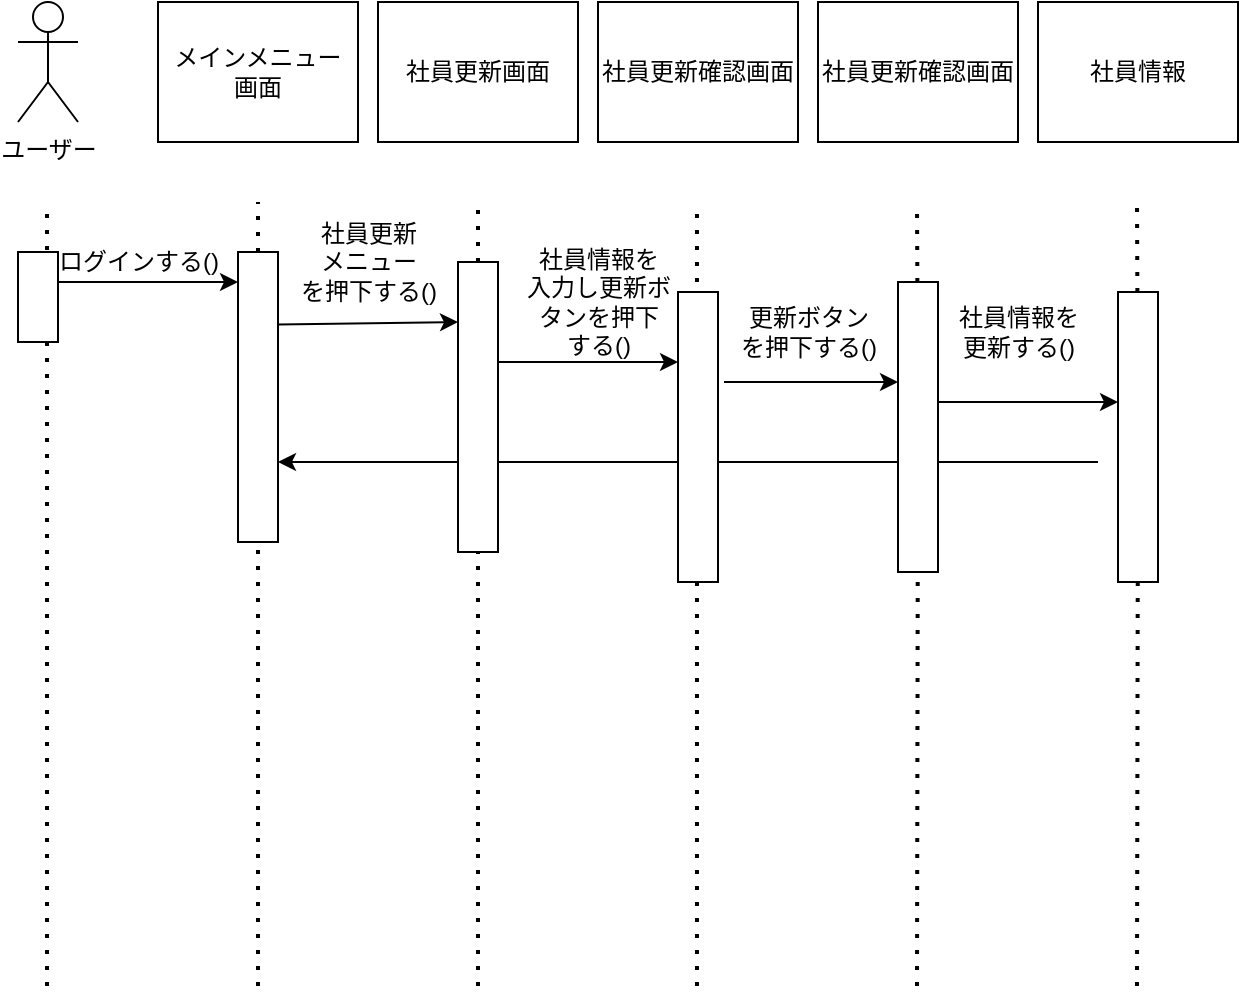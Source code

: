 <mxfile version="20.6.2" type="device"><diagram id="ehsaZ47zQYQ0vSWV9hes" name="第 1 页"><mxGraphModel dx="460" dy="833" grid="1" gridSize="10" guides="1" tooltips="1" connect="1" arrows="1" fold="1" page="1" pageScale="1" pageWidth="400" pageHeight="300" math="0" shadow="0"><root><mxCell id="0"/><mxCell id="1" parent="0"/><mxCell id="Q932l_DE-4tItT09GpB6-1" value="ユーザー" style="shape=umlActor;verticalLabelPosition=bottom;verticalAlign=top;html=1;outlineConnect=0;" vertex="1" parent="1"><mxGeometry x="40" y="70" width="30" height="60" as="geometry"/></mxCell><mxCell id="Q932l_DE-4tItT09GpB6-2" value="メインメニュー&lt;br&gt;画面" style="rounded=0;whiteSpace=wrap;html=1;" vertex="1" parent="1"><mxGeometry x="110" y="70" width="100" height="70" as="geometry"/></mxCell><mxCell id="Q932l_DE-4tItT09GpB6-3" value="社員更新画面" style="rounded=0;whiteSpace=wrap;html=1;" vertex="1" parent="1"><mxGeometry x="220" y="70" width="100" height="70" as="geometry"/></mxCell><mxCell id="Q932l_DE-4tItT09GpB6-4" value="社員更新確認画面" style="rounded=0;whiteSpace=wrap;html=1;" vertex="1" parent="1"><mxGeometry x="330" y="70" width="100" height="70" as="geometry"/></mxCell><mxCell id="Q932l_DE-4tItT09GpB6-5" value="" style="endArrow=none;dashed=1;html=1;dashPattern=1 3;strokeWidth=2;rounded=0;" edge="1" parent="1"><mxGeometry width="50" height="50" relative="1" as="geometry"><mxPoint x="54.5" y="562" as="sourcePoint"/><mxPoint x="54.5" y="170" as="targetPoint"/></mxGeometry></mxCell><mxCell id="Q932l_DE-4tItT09GpB6-6" value="" style="endArrow=none;dashed=1;html=1;dashPattern=1 3;strokeWidth=2;rounded=0;startArrow=none;" edge="1" parent="1" source="Q932l_DE-4tItT09GpB6-25"><mxGeometry width="50" height="50" relative="1" as="geometry"><mxPoint x="160" y="562" as="sourcePoint"/><mxPoint x="160" y="170" as="targetPoint"/></mxGeometry></mxCell><mxCell id="Q932l_DE-4tItT09GpB6-7" value="" style="endArrow=none;dashed=1;html=1;dashPattern=1 3;strokeWidth=2;rounded=0;startArrow=none;" edge="1" parent="1" source="Q932l_DE-4tItT09GpB6-28"><mxGeometry width="50" height="50" relative="1" as="geometry"><mxPoint x="270" y="562" as="sourcePoint"/><mxPoint x="270" y="170" as="targetPoint"/></mxGeometry></mxCell><mxCell id="Q932l_DE-4tItT09GpB6-8" value="" style="endArrow=none;dashed=1;html=1;dashPattern=1 3;strokeWidth=2;rounded=0;" edge="1" parent="1"><mxGeometry width="50" height="50" relative="1" as="geometry"><mxPoint x="379.5" y="562" as="sourcePoint"/><mxPoint x="379.5" y="170" as="targetPoint"/></mxGeometry></mxCell><mxCell id="Q932l_DE-4tItT09GpB6-9" value="" style="endArrow=classic;html=1;rounded=0;" edge="1" parent="1"><mxGeometry width="50" height="50" relative="1" as="geometry"><mxPoint x="60" y="210" as="sourcePoint"/><mxPoint x="150" y="210" as="targetPoint"/></mxGeometry></mxCell><mxCell id="Q932l_DE-4tItT09GpB6-10" value="" style="endArrow=classic;html=1;rounded=0;startArrow=none;exitX=1;exitY=0.25;exitDx=0;exitDy=0;" edge="1" parent="1" source="Q932l_DE-4tItT09GpB6-25"><mxGeometry width="50" height="50" relative="1" as="geometry"><mxPoint x="110" y="230" as="sourcePoint"/><mxPoint x="260" y="230" as="targetPoint"/></mxGeometry></mxCell><mxCell id="Q932l_DE-4tItT09GpB6-11" value="" style="endArrow=classic;html=1;rounded=0;" edge="1" parent="1"><mxGeometry width="50" height="50" relative="1" as="geometry"><mxPoint x="270" y="250" as="sourcePoint"/><mxPoint x="370" y="250" as="targetPoint"/></mxGeometry></mxCell><mxCell id="Q932l_DE-4tItT09GpB6-12" value="" style="endArrow=classic;html=1;rounded=0;startArrow=none;exitX=1.15;exitY=0.31;exitDx=0;exitDy=0;exitPerimeter=0;" edge="1" parent="1" source="Q932l_DE-4tItT09GpB6-30"><mxGeometry width="50" height="50" relative="1" as="geometry"><mxPoint x="390" y="260" as="sourcePoint"/><mxPoint x="480" y="260" as="targetPoint"/></mxGeometry></mxCell><mxCell id="Q932l_DE-4tItT09GpB6-13" value="社員更新確認画面" style="rounded=0;whiteSpace=wrap;html=1;" vertex="1" parent="1"><mxGeometry x="440" y="70" width="100" height="70" as="geometry"/></mxCell><mxCell id="Q932l_DE-4tItT09GpB6-14" value="" style="endArrow=none;dashed=1;html=1;dashPattern=1 3;strokeWidth=2;rounded=0;startArrow=none;" edge="1" parent="1" source="Q932l_DE-4tItT09GpB6-33"><mxGeometry width="50" height="50" relative="1" as="geometry"><mxPoint x="489.5" y="562" as="sourcePoint"/><mxPoint x="489.5" y="170" as="targetPoint"/></mxGeometry></mxCell><mxCell id="Q932l_DE-4tItT09GpB6-15" value="社員情報" style="rounded=0;whiteSpace=wrap;html=1;" vertex="1" parent="1"><mxGeometry x="550" y="70" width="100" height="70" as="geometry"/></mxCell><mxCell id="Q932l_DE-4tItT09GpB6-16" value="" style="endArrow=none;dashed=1;html=1;dashPattern=1 3;strokeWidth=2;rounded=0;startArrow=none;" edge="1" parent="1" source="Q932l_DE-4tItT09GpB6-35"><mxGeometry width="50" height="50" relative="1" as="geometry"><mxPoint x="599.5" y="562" as="sourcePoint"/><mxPoint x="599.5" y="170" as="targetPoint"/></mxGeometry></mxCell><mxCell id="Q932l_DE-4tItT09GpB6-17" value="" style="endArrow=classic;html=1;rounded=0;" edge="1" parent="1"><mxGeometry width="50" height="50" relative="1" as="geometry"><mxPoint x="500" y="270" as="sourcePoint"/><mxPoint x="590" y="270" as="targetPoint"/></mxGeometry></mxCell><mxCell id="Q932l_DE-4tItT09GpB6-18" value="ログインする()" style="text;html=1;align=center;verticalAlign=middle;resizable=0;points=[];autosize=1;strokeColor=none;fillColor=none;" vertex="1" parent="1"><mxGeometry x="50" y="185" width="100" height="30" as="geometry"/></mxCell><mxCell id="Q932l_DE-4tItT09GpB6-19" value="社員更新&lt;br&gt;メニュー&lt;br&gt;を押下する()" style="text;html=1;align=center;verticalAlign=middle;resizable=0;points=[];autosize=1;strokeColor=none;fillColor=none;" vertex="1" parent="1"><mxGeometry x="170" y="170" width="90" height="60" as="geometry"/></mxCell><mxCell id="Q932l_DE-4tItT09GpB6-20" value="社員情報を&lt;br&gt;入力し更新ボ&lt;br&gt;タンを押下&lt;br&gt;する()" style="text;html=1;align=center;verticalAlign=middle;resizable=0;points=[];autosize=1;strokeColor=none;fillColor=none;" vertex="1" parent="1"><mxGeometry x="280" y="185" width="100" height="70" as="geometry"/></mxCell><mxCell id="Q932l_DE-4tItT09GpB6-21" value="更新ボタン&lt;br&gt;を押下する()" style="text;html=1;align=center;verticalAlign=middle;resizable=0;points=[];autosize=1;strokeColor=none;fillColor=none;" vertex="1" parent="1"><mxGeometry x="390" y="215" width="90" height="40" as="geometry"/></mxCell><mxCell id="Q932l_DE-4tItT09GpB6-22" value="社員情報を&lt;br&gt;更新する()" style="text;html=1;align=center;verticalAlign=middle;resizable=0;points=[];autosize=1;strokeColor=none;fillColor=none;" vertex="1" parent="1"><mxGeometry x="500" y="215" width="80" height="40" as="geometry"/></mxCell><mxCell id="Q932l_DE-4tItT09GpB6-23" value="" style="endArrow=classic;html=1;rounded=0;" edge="1" parent="1"><mxGeometry width="50" height="50" relative="1" as="geometry"><mxPoint x="580" y="300" as="sourcePoint"/><mxPoint x="170" y="300" as="targetPoint"/></mxGeometry></mxCell><mxCell id="Q932l_DE-4tItT09GpB6-24" value="" style="rounded=0;whiteSpace=wrap;html=1;" vertex="1" parent="1"><mxGeometry x="40" y="195" width="20" height="45" as="geometry"/></mxCell><mxCell id="Q932l_DE-4tItT09GpB6-25" value="" style="rounded=0;whiteSpace=wrap;html=1;" vertex="1" parent="1"><mxGeometry x="150" y="195" width="20" height="145" as="geometry"/></mxCell><mxCell id="Q932l_DE-4tItT09GpB6-27" value="" style="endArrow=none;dashed=1;html=1;dashPattern=1 3;strokeWidth=2;rounded=0;" edge="1" parent="1" target="Q932l_DE-4tItT09GpB6-25"><mxGeometry width="50" height="50" relative="1" as="geometry"><mxPoint x="160" y="562" as="sourcePoint"/><mxPoint x="160" y="170" as="targetPoint"/></mxGeometry></mxCell><mxCell id="Q932l_DE-4tItT09GpB6-28" value="" style="rounded=0;whiteSpace=wrap;html=1;" vertex="1" parent="1"><mxGeometry x="260" y="200" width="20" height="145" as="geometry"/></mxCell><mxCell id="Q932l_DE-4tItT09GpB6-29" value="" style="endArrow=none;dashed=1;html=1;dashPattern=1 3;strokeWidth=2;rounded=0;" edge="1" parent="1" target="Q932l_DE-4tItT09GpB6-28"><mxGeometry width="50" height="50" relative="1" as="geometry"><mxPoint x="270" y="562" as="sourcePoint"/><mxPoint x="270" y="170" as="targetPoint"/></mxGeometry></mxCell><mxCell id="Q932l_DE-4tItT09GpB6-30" value="" style="rounded=0;whiteSpace=wrap;html=1;" vertex="1" parent="1"><mxGeometry x="370" y="215" width="20" height="145" as="geometry"/></mxCell><mxCell id="Q932l_DE-4tItT09GpB6-31" value="" style="endArrow=none;html=1;rounded=0;" edge="1" parent="1" target="Q932l_DE-4tItT09GpB6-30"><mxGeometry width="50" height="50" relative="1" as="geometry"><mxPoint x="390" y="260" as="sourcePoint"/><mxPoint x="480" y="260" as="targetPoint"/></mxGeometry></mxCell><mxCell id="Q932l_DE-4tItT09GpB6-33" value="" style="rounded=0;whiteSpace=wrap;html=1;" vertex="1" parent="1"><mxGeometry x="480" y="210" width="20" height="145" as="geometry"/></mxCell><mxCell id="Q932l_DE-4tItT09GpB6-34" value="" style="endArrow=none;dashed=1;html=1;dashPattern=1 3;strokeWidth=2;rounded=0;" edge="1" parent="1" target="Q932l_DE-4tItT09GpB6-33"><mxGeometry width="50" height="50" relative="1" as="geometry"><mxPoint x="489.5" y="562" as="sourcePoint"/><mxPoint x="489.5" y="170" as="targetPoint"/></mxGeometry></mxCell><mxCell id="Q932l_DE-4tItT09GpB6-35" value="" style="rounded=0;whiteSpace=wrap;html=1;" vertex="1" parent="1"><mxGeometry x="590" y="215" width="20" height="145" as="geometry"/></mxCell><mxCell id="Q932l_DE-4tItT09GpB6-36" value="" style="endArrow=none;dashed=1;html=1;dashPattern=1 3;strokeWidth=2;rounded=0;" edge="1" parent="1" target="Q932l_DE-4tItT09GpB6-35"><mxGeometry width="50" height="50" relative="1" as="geometry"><mxPoint x="599.5" y="562" as="sourcePoint"/><mxPoint x="599.5" y="170" as="targetPoint"/></mxGeometry></mxCell></root></mxGraphModel></diagram></mxfile>